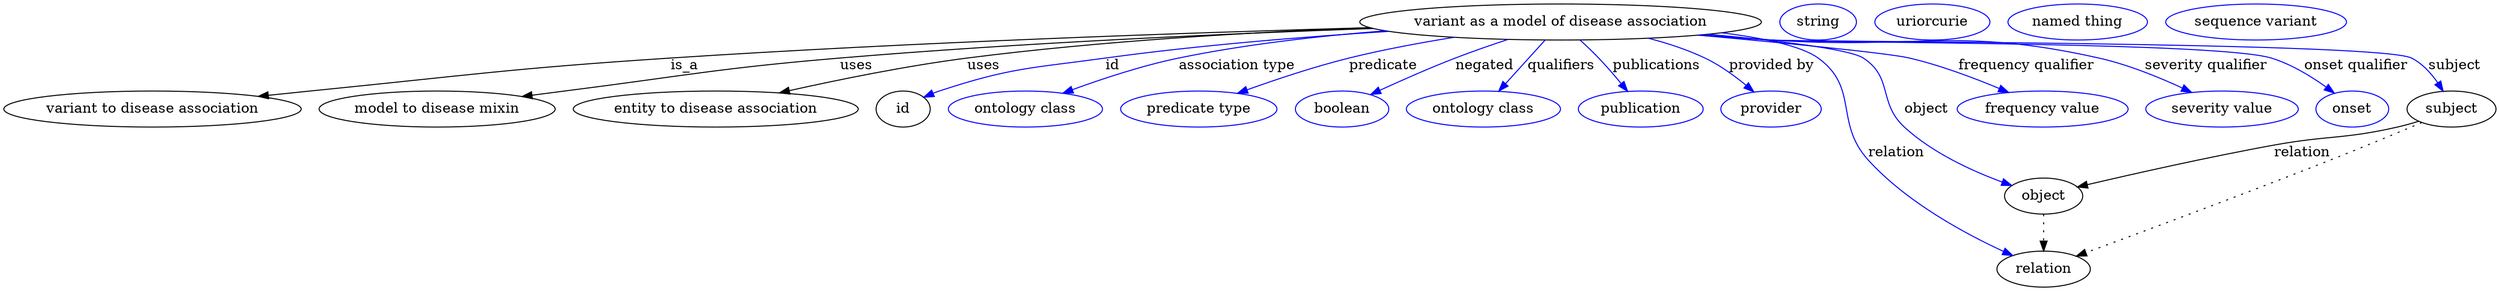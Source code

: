 digraph {
	graph [bb="0,0,2038.5,283"];
	node [label="\N"];
	"variant as a model of disease association"	 [height=0.5,
		label="variant as a model of disease association",
		pos="1260.7,265",
		width=4.3149];
	"variant to disease association"	 [height=0.5,
		pos="113.74,178",
		width=3.1594];
	"variant as a model of disease association" -> "variant to disease association"	 [label=is_a,
		lp="542.74,221.5",
		pos="e,195.72,190.5 1110.5,260.29 962.96,255.02 731.62,245.06 531.74,229 399.79,218.4 367.01,213 235.74,196 226.03,194.74 215.89,193.36 \
205.79,191.94"];
	"model to disease mixin"	 [height=0.5,
		pos="338.74,178",
		width=2.5998];
	"variant as a model of disease association" -> "model to disease mixin"	 [label=uses,
		lp="692.74,221.5",
		pos="e,407.11,190.3 1114.2,258.96 996.78,253.38 827.93,243.71 680.74,229 574.04,218.34 547.68,212.57 441.74,196 433.77,194.75 425.46,\
193.4 417.18,192.01"];
	"entity to disease association"	 [height=0.5,
		pos="559.74,178",
		width=3.0331];
	"variant as a model of disease association" -> "entity to disease association"	 [label=uses,
		lp="793.74,221.5",
		pos="e,616.32,193.48 1112.3,259.62 1017.3,254.76 891.81,245.68 781.74,229 728.85,220.98 669.87,207.2 626,195.98"];
	id	 [height=0.5,
		pos="713.74,178",
		width=0.75];
	"variant as a model of disease association" -> id	 [color=blue,
		label=id,
		lp="902.24,221.5",
		pos="e,734.69,189.54 1127.1,255.72 1058.1,249.93 972.6,241.22 896.74,229 830.63,218.35 812.82,218.47 749.74,196 747.86,195.33 745.96,\
194.59 744.06,193.8",
		style=solid];
	"association type"	 [color=blue,
		height=0.5,
		label="ontology class",
		pos="820.74,178",
		width=1.7151];
	"variant as a model of disease association" -> "association type"	 [color=blue,
		label="association type",
		lp="1001.7,221.5",
		pos="e,854.66,193.21 1126,255.93 1073.1,250.56 1012.1,242.14 957.74,229 925.55,221.22 890.59,208.12 864.04,197.15",
		style=solid];
	predicate	 [color=blue,
		height=0.5,
		label="predicate type",
		pos="960.74,178",
		width=1.679];
	"variant as a model of disease association" -> predicate	 [color=blue,
		label=predicate,
		lp="1118.7,221.5",
		pos="e,995.24,192.91 1177.7,249.73 1150.7,244.07 1120.7,237.04 1093.7,229 1063.5,219.99 1030.3,207.28 1004.7,196.81",
		style=solid];
	negated	 [color=blue,
		height=0.5,
		label=boolean,
		pos="1077.7,178",
		width=1.0652];
	"variant as a model of disease association" -> negated	 [color=blue,
		label=negated,
		lp="1199.2,221.5",
		pos="e,1103.4,191.65 1219.1,247.56 1205.8,241.82 1191.1,235.29 1177.7,229 1155.8,218.65 1131.5,206.29 1112.4,196.33",
		style=solid];
	qualifiers	 [color=blue,
		height=0.5,
		label="ontology class",
		pos="1195.7,178",
		width=1.7151];
	"variant as a model of disease association" -> qualifiers	 [color=blue,
		label=qualifiers,
		lp="1258.7,221.5",
		pos="e,1209,195.71 1247.3,246.97 1238,234.53 1225.5,217.78 1215.1,203.91",
		style=solid];
	publications	 [color=blue,
		height=0.5,
		label=publication,
		pos="1325.7,178",
		width=1.3902];
	"variant as a model of disease association" -> publications	 [color=blue,
		label=publications,
		lp="1333.2,221.5",
		pos="e,1313.2,195.57 1275.1,246.78 1279.5,241.11 1284.4,234.82 1288.7,229 1294.8,220.91 1301.3,212 1307.2,203.93",
		style=solid];
	"provided by"	 [color=blue,
		height=0.5,
		label=provider,
		pos="1433.7,178",
		width=1.1193];
	"variant as a model of disease association" -> "provided by"	 [color=blue,
		label="provided by",
		lp="1426.7,221.5",
		pos="e,1416.8,194.6 1324.3,248.53 1340,243.32 1356.4,236.83 1370.7,229 1384.5,221.53 1398.1,210.94 1409.2,201.35",
		style=solid];
	relation	 [height=0.5,
		pos="1664.7,18",
		width=1.0471];
	"variant as a model of disease association" -> relation	 [color=blue,
		label=relation,
		lp="1552.7,134.5",
		pos="e,1642.8,32.874 1374.5,252.69 1412.1,246.96 1448.2,239.14 1463.7,229 1509.3,199.18 1495.2,167.38 1531.7,127 1563.2,92.314 1606,59.231 \
1634.5,38.797",
		style=solid];
	object	 [height=0.5,
		pos="1664.7,91",
		width=0.9027];
	"variant as a model of disease association" -> object	 [color=blue,
		label=object,
		lp="1573.7,178",
		pos="e,1639.7,102.72 1368.2,251.97 1434.9,243.51 1509.3,233.3 1515.7,229 1545.4,209.23 1531.9,185.63 1556.7,160 1578.1,137.94 1607.8,\
119.62 1630.7,107.41",
		style=solid];
	"frequency qualifier"	 [color=blue,
		height=0.5,
		label="frequency value",
		pos="1667.7,178",
		width=1.8776];
	"variant as a model of disease association" -> "frequency qualifier"	 [color=blue,
		label="frequency qualifier",
		lp="1653.7,221.5",
		pos="e,1640,194.5 1372.5,252.5 1454.3,243.21 1552.4,231.71 1561.7,229 1585.8,221.99 1611.1,210 1631,199.41",
		style=solid];
	"severity qualifier"	 [color=blue,
		height=0.5,
		label="severity value",
		pos="1812.7,178",
		width=1.661];
	"variant as a model of disease association" -> "severity qualifier"	 [color=blue,
		label="severity qualifier",
		lp="1795.2,221.5",
		pos="e,1786.8,194.48 1370.5,252.24 1388.6,250.34 1407.2,248.52 1424.7,247 1551.2,236.07 1587.1,261.8 1709.7,229 1733.7,222.59 1758.7,\
210.38 1778,199.51",
		style=solid];
	"onset qualifier"	 [color=blue,
		height=0.5,
		label=onset,
		pos="1919.7,178",
		width=0.81243];
	"variant as a model of disease association" -> "onset qualifier"	 [color=blue,
		label="onset qualifier",
		lp="1913.2,221.5",
		pos="e,1903.6,193.17 1369.2,252.07 1387.7,250.16 1406.7,248.37 1424.7,247 1518.1,239.89 1756.9,258.73 1845.7,229 1864.1,222.85 1882.1,\
210.66 1895.7,199.74",
		style=solid];
	subject	 [height=0.5,
		pos="2002.7,178",
		width=0.99297];
	"variant as a model of disease association" -> subject	 [color=blue,
		label=subject,
		lp="1995.2,221.5",
		pos="e,1992.5,195.34 1368.7,251.98 1387.4,250.06 1406.6,248.3 1424.7,247 1483.7,242.77 1903.1,253.94 1956.7,229 1968.5,223.52 1978.6,\
213.45 1986.3,203.7",
		style=solid];
	association_id	 [color=blue,
		height=0.5,
		label=string,
		pos="1464.7,265",
		width=0.84854];
	"variant to disease association_relation"	 [color=blue,
		height=0.5,
		label=uriorcurie,
		pos="1558.7,265",
		width=1.2638];
	object -> relation	 [pos="e,1664.7,36.09 1664.7,72.955 1664.7,64.883 1664.7,55.176 1664.7,46.182",
		style=dotted];
	"variant to disease association_object"	 [color=blue,
		height=0.5,
		label="named thing",
		pos="1677.7,265",
		width=1.5346];
	subject -> relation	 [pos="e,1692.3,30.527 1977.4,165.24 1956.6,154.82 1926.4,139.77 1899.7,127 1830.1,93.603 1748.1,55.947 1701.7,34.785",
		style=dotted];
	subject -> object	 [label=relation,
		lp="1878.7,134.5",
		pos="e,1693.7,99.42 1975.4,166.06 1969.7,163.82 1963.6,161.67 1957.7,160 1914.3,147.55 1901.8,151.78 1857.7,142 1803.9,130.05 1742.3,\
113.23 1703.5,102.22"];
	"variant as a model of disease association_subject"	 [color=blue,
		height=0.5,
		label="sequence variant",
		pos="1820.7,265",
		width=1.9318];
}
